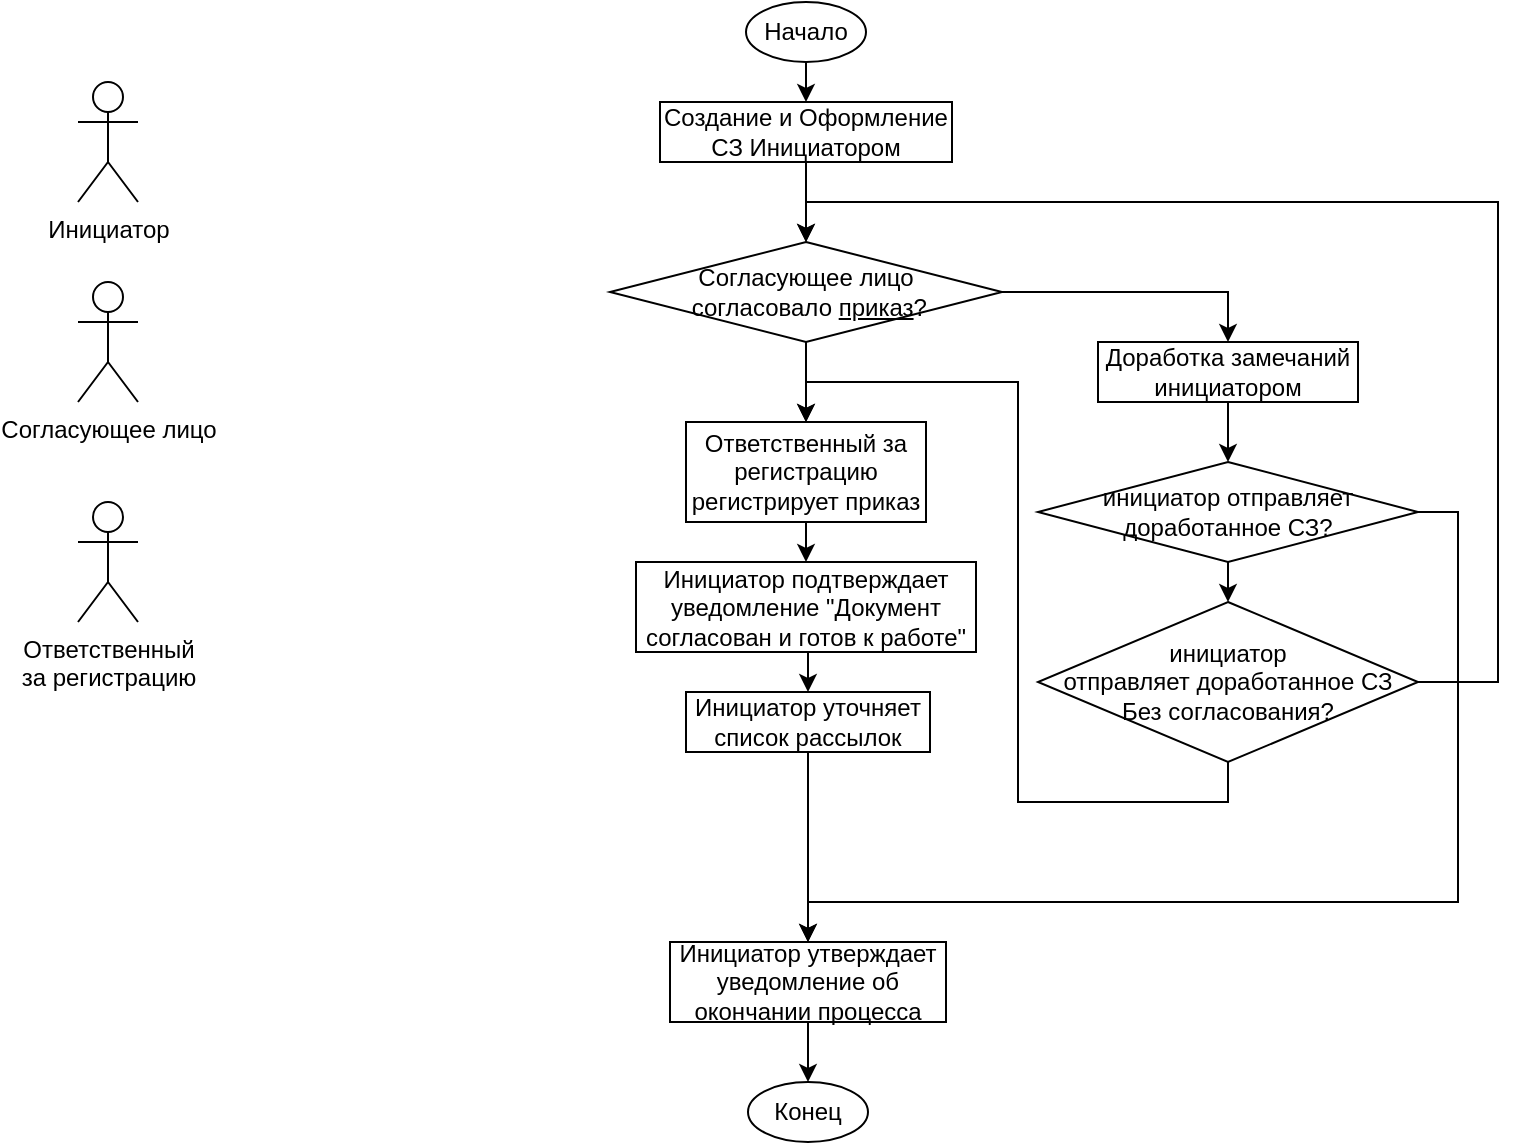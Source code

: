 <mxfile version="14.0.4" type="github">
  <diagram id="15I8bF1Pc-WEXfC7bZOq" name="Page-1">
    <mxGraphModel dx="953" dy="554" grid="1" gridSize="10" guides="1" tooltips="1" connect="1" arrows="1" fold="1" page="1" pageScale="1" pageWidth="827" pageHeight="1169" math="0" shadow="0">
      <root>
        <mxCell id="0" />
        <mxCell id="1" parent="0" />
        <mxCell id="vQZUxDjoQUI8urBoH0s_-12" style="edgeStyle=orthogonalEdgeStyle;rounded=0;orthogonalLoop=1;jettySize=auto;html=1;exitX=0.5;exitY=1;exitDx=0;exitDy=0;entryX=0.5;entryY=0;entryDx=0;entryDy=0;" edge="1" parent="1" source="vQZUxDjoQUI8urBoH0s_-1" target="vQZUxDjoQUI8urBoH0s_-2">
          <mxGeometry relative="1" as="geometry" />
        </mxCell>
        <mxCell id="vQZUxDjoQUI8urBoH0s_-1" value="Начало" style="ellipse;whiteSpace=wrap;html=1;" vertex="1" parent="1">
          <mxGeometry x="384" width="60" height="30" as="geometry" />
        </mxCell>
        <mxCell id="vQZUxDjoQUI8urBoH0s_-34" style="edgeStyle=orthogonalEdgeStyle;rounded=0;orthogonalLoop=1;jettySize=auto;html=1;exitX=0.5;exitY=1;exitDx=0;exitDy=0;entryX=0.5;entryY=0;entryDx=0;entryDy=0;" edge="1" parent="1" source="vQZUxDjoQUI8urBoH0s_-2" target="vQZUxDjoQUI8urBoH0s_-4">
          <mxGeometry relative="1" as="geometry" />
        </mxCell>
        <mxCell id="vQZUxDjoQUI8urBoH0s_-2" value="Создание и Оформление СЗ Инициатором" style="rounded=0;whiteSpace=wrap;html=1;" vertex="1" parent="1">
          <mxGeometry x="341" y="50" width="146" height="30" as="geometry" />
        </mxCell>
        <mxCell id="vQZUxDjoQUI8urBoH0s_-16" style="edgeStyle=orthogonalEdgeStyle;rounded=0;orthogonalLoop=1;jettySize=auto;html=1;exitX=0.5;exitY=1;exitDx=0;exitDy=0;entryX=0.5;entryY=0;entryDx=0;entryDy=0;" edge="1" parent="1" source="vQZUxDjoQUI8urBoH0s_-3" target="vQZUxDjoQUI8urBoH0s_-9">
          <mxGeometry relative="1" as="geometry" />
        </mxCell>
        <mxCell id="vQZUxDjoQUI8urBoH0s_-3" value="Инициатор подтверждает уведомление &quot;Документ согласован и готов к работе&quot;" style="rounded=0;whiteSpace=wrap;html=1;" vertex="1" parent="1">
          <mxGeometry x="329" y="280" width="170" height="45" as="geometry" />
        </mxCell>
        <mxCell id="vQZUxDjoQUI8urBoH0s_-21" style="edgeStyle=orthogonalEdgeStyle;rounded=0;orthogonalLoop=1;jettySize=auto;html=1;exitX=0.5;exitY=1;exitDx=0;exitDy=0;entryX=0.5;entryY=0;entryDx=0;entryDy=0;" edge="1" parent="1" source="vQZUxDjoQUI8urBoH0s_-4" target="vQZUxDjoQUI8urBoH0s_-20">
          <mxGeometry relative="1" as="geometry" />
        </mxCell>
        <mxCell id="vQZUxDjoQUI8urBoH0s_-24" style="edgeStyle=orthogonalEdgeStyle;rounded=0;orthogonalLoop=1;jettySize=auto;html=1;exitX=1;exitY=0.5;exitDx=0;exitDy=0;entryX=0.5;entryY=0;entryDx=0;entryDy=0;" edge="1" parent="1" source="vQZUxDjoQUI8urBoH0s_-4" target="vQZUxDjoQUI8urBoH0s_-23">
          <mxGeometry relative="1" as="geometry" />
        </mxCell>
        <mxCell id="vQZUxDjoQUI8urBoH0s_-4" value="Согласующее лицо&lt;br&gt;&amp;nbsp;согласовало &lt;u&gt;приказ&lt;/u&gt;?" style="rhombus;whiteSpace=wrap;html=1;" vertex="1" parent="1">
          <mxGeometry x="316" y="120" width="196" height="50" as="geometry" />
        </mxCell>
        <mxCell id="vQZUxDjoQUI8urBoH0s_-5" value="Инициатор" style="shape=umlActor;verticalLabelPosition=bottom;verticalAlign=top;html=1;outlineConnect=0;" vertex="1" parent="1">
          <mxGeometry x="50" y="40" width="30" height="60" as="geometry" />
        </mxCell>
        <mxCell id="vQZUxDjoQUI8urBoH0s_-6" value="Согласующее лицо" style="shape=umlActor;verticalLabelPosition=bottom;verticalAlign=top;html=1;outlineConnect=0;" vertex="1" parent="1">
          <mxGeometry x="50" y="140" width="30" height="60" as="geometry" />
        </mxCell>
        <mxCell id="vQZUxDjoQUI8urBoH0s_-7" value="Ответственный &lt;br&gt;за регистрацию" style="shape=umlActor;verticalLabelPosition=bottom;verticalAlign=top;html=1;outlineConnect=0;" vertex="1" parent="1">
          <mxGeometry x="50" y="250" width="30" height="60" as="geometry" />
        </mxCell>
        <mxCell id="vQZUxDjoQUI8urBoH0s_-17" style="edgeStyle=orthogonalEdgeStyle;rounded=0;orthogonalLoop=1;jettySize=auto;html=1;exitX=0.5;exitY=1;exitDx=0;exitDy=0;entryX=0.5;entryY=0;entryDx=0;entryDy=0;" edge="1" parent="1" source="vQZUxDjoQUI8urBoH0s_-9" target="vQZUxDjoQUI8urBoH0s_-10">
          <mxGeometry relative="1" as="geometry" />
        </mxCell>
        <mxCell id="vQZUxDjoQUI8urBoH0s_-9" value="Инициатор уточняет список рассылок" style="rounded=0;whiteSpace=wrap;html=1;" vertex="1" parent="1">
          <mxGeometry x="354" y="345" width="122" height="30" as="geometry" />
        </mxCell>
        <mxCell id="vQZUxDjoQUI8urBoH0s_-19" style="edgeStyle=orthogonalEdgeStyle;rounded=0;orthogonalLoop=1;jettySize=auto;html=1;exitX=0.5;exitY=1;exitDx=0;exitDy=0;entryX=0.5;entryY=0;entryDx=0;entryDy=0;" edge="1" parent="1" source="vQZUxDjoQUI8urBoH0s_-10" target="vQZUxDjoQUI8urBoH0s_-18">
          <mxGeometry relative="1" as="geometry" />
        </mxCell>
        <mxCell id="vQZUxDjoQUI8urBoH0s_-10" value="Инициатор утверждает уведомление об окончании процесса" style="rounded=0;whiteSpace=wrap;html=1;" vertex="1" parent="1">
          <mxGeometry x="346" y="470" width="138" height="40" as="geometry" />
        </mxCell>
        <mxCell id="vQZUxDjoQUI8urBoH0s_-18" value="Конец" style="ellipse;whiteSpace=wrap;html=1;" vertex="1" parent="1">
          <mxGeometry x="385" y="540" width="60" height="30" as="geometry" />
        </mxCell>
        <mxCell id="vQZUxDjoQUI8urBoH0s_-22" style="edgeStyle=orthogonalEdgeStyle;rounded=0;orthogonalLoop=1;jettySize=auto;html=1;exitX=0.5;exitY=1;exitDx=0;exitDy=0;entryX=0.5;entryY=0;entryDx=0;entryDy=0;" edge="1" parent="1" source="vQZUxDjoQUI8urBoH0s_-20" target="vQZUxDjoQUI8urBoH0s_-3">
          <mxGeometry relative="1" as="geometry" />
        </mxCell>
        <mxCell id="vQZUxDjoQUI8urBoH0s_-20" value="&lt;span&gt;Ответственный за регистрацию регистрирует приказ&lt;/span&gt;" style="whiteSpace=wrap;html=1;" vertex="1" parent="1">
          <mxGeometry x="354" y="210" width="120" height="50" as="geometry" />
        </mxCell>
        <mxCell id="vQZUxDjoQUI8urBoH0s_-28" style="edgeStyle=orthogonalEdgeStyle;rounded=0;orthogonalLoop=1;jettySize=auto;html=1;exitX=0.5;exitY=1;exitDx=0;exitDy=0;entryX=0.5;entryY=0;entryDx=0;entryDy=0;" edge="1" parent="1" source="vQZUxDjoQUI8urBoH0s_-23" target="vQZUxDjoQUI8urBoH0s_-27">
          <mxGeometry relative="1" as="geometry" />
        </mxCell>
        <mxCell id="vQZUxDjoQUI8urBoH0s_-23" value="Доработка замечаний инициатором" style="rounded=0;whiteSpace=wrap;html=1;" vertex="1" parent="1">
          <mxGeometry x="560" y="170" width="130" height="30" as="geometry" />
        </mxCell>
        <mxCell id="vQZUxDjoQUI8urBoH0s_-30" style="edgeStyle=orthogonalEdgeStyle;rounded=0;orthogonalLoop=1;jettySize=auto;html=1;exitX=0.5;exitY=1;exitDx=0;exitDy=0;entryX=0.5;entryY=0;entryDx=0;entryDy=0;" edge="1" parent="1" source="vQZUxDjoQUI8urBoH0s_-27" target="vQZUxDjoQUI8urBoH0s_-29">
          <mxGeometry relative="1" as="geometry" />
        </mxCell>
        <mxCell id="vQZUxDjoQUI8urBoH0s_-31" style="edgeStyle=orthogonalEdgeStyle;rounded=0;orthogonalLoop=1;jettySize=auto;html=1;exitX=1;exitY=0.5;exitDx=0;exitDy=0;entryX=0.5;entryY=0;entryDx=0;entryDy=0;" edge="1" parent="1" source="vQZUxDjoQUI8urBoH0s_-27" target="vQZUxDjoQUI8urBoH0s_-10">
          <mxGeometry relative="1" as="geometry">
            <Array as="points">
              <mxPoint x="740" y="255" />
              <mxPoint x="740" y="450" />
              <mxPoint x="415" y="450" />
            </Array>
          </mxGeometry>
        </mxCell>
        <mxCell id="vQZUxDjoQUI8urBoH0s_-27" value="инициатор отправляет доработанное СЗ?" style="rhombus;whiteSpace=wrap;html=1;" vertex="1" parent="1">
          <mxGeometry x="530" y="230" width="190" height="50" as="geometry" />
        </mxCell>
        <mxCell id="vQZUxDjoQUI8urBoH0s_-33" style="edgeStyle=orthogonalEdgeStyle;rounded=0;orthogonalLoop=1;jettySize=auto;html=1;exitX=1;exitY=0.5;exitDx=0;exitDy=0;entryX=0.5;entryY=0;entryDx=0;entryDy=0;" edge="1" parent="1" source="vQZUxDjoQUI8urBoH0s_-29" target="vQZUxDjoQUI8urBoH0s_-4">
          <mxGeometry relative="1" as="geometry">
            <Array as="points">
              <mxPoint x="760" y="340" />
              <mxPoint x="760" y="100" />
              <mxPoint x="414" y="100" />
            </Array>
          </mxGeometry>
        </mxCell>
        <mxCell id="vQZUxDjoQUI8urBoH0s_-36" style="edgeStyle=orthogonalEdgeStyle;rounded=0;orthogonalLoop=1;jettySize=auto;html=1;exitX=0.5;exitY=1;exitDx=0;exitDy=0;entryX=0.5;entryY=0;entryDx=0;entryDy=0;" edge="1" parent="1" source="vQZUxDjoQUI8urBoH0s_-29" target="vQZUxDjoQUI8urBoH0s_-20">
          <mxGeometry relative="1" as="geometry">
            <Array as="points">
              <mxPoint x="625" y="400" />
              <mxPoint x="520" y="400" />
              <mxPoint x="520" y="190" />
              <mxPoint x="414" y="190" />
            </Array>
          </mxGeometry>
        </mxCell>
        <mxCell id="vQZUxDjoQUI8urBoH0s_-29" value="инициатор &lt;br&gt;отправляет доработанное СЗ &lt;br&gt;Без согласования?" style="rhombus;whiteSpace=wrap;html=1;" vertex="1" parent="1">
          <mxGeometry x="530" y="300" width="190" height="80" as="geometry" />
        </mxCell>
      </root>
    </mxGraphModel>
  </diagram>
</mxfile>
